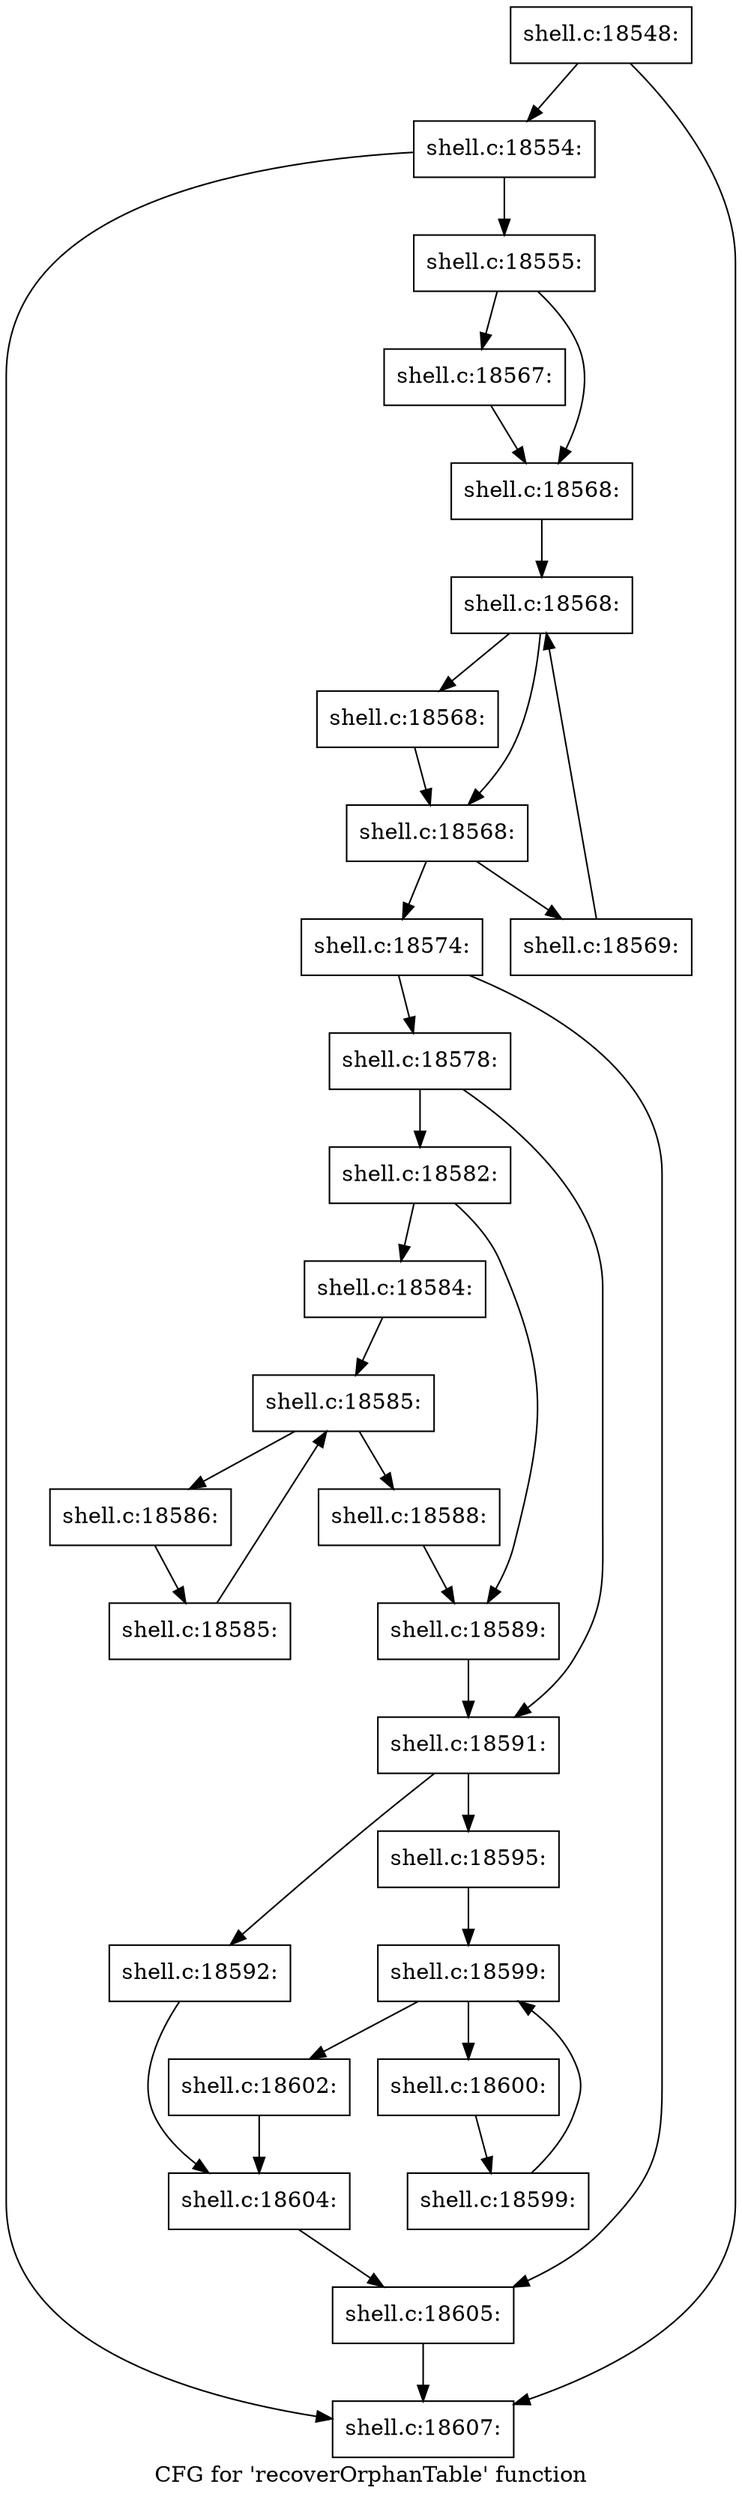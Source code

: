 digraph "CFG for 'recoverOrphanTable' function" {
	label="CFG for 'recoverOrphanTable' function";

	Node0x56027716c090 [shape=record,label="{shell.c:18548:}"];
	Node0x56027716c090 -> Node0x5602769d2140;
	Node0x56027716c090 -> Node0x5602769d20f0;
	Node0x5602769d2140 [shape=record,label="{shell.c:18554:}"];
	Node0x5602769d2140 -> Node0x5602769d20a0;
	Node0x5602769d2140 -> Node0x5602769d20f0;
	Node0x5602769d20a0 [shape=record,label="{shell.c:18555:}"];
	Node0x5602769d20a0 -> Node0x5602769d3d90;
	Node0x5602769d20a0 -> Node0x5602769d3de0;
	Node0x5602769d3d90 [shape=record,label="{shell.c:18567:}"];
	Node0x5602769d3d90 -> Node0x5602769d3de0;
	Node0x5602769d3de0 [shape=record,label="{shell.c:18568:}"];
	Node0x5602769d3de0 -> Node0x5602769d4240;
	Node0x5602769d4240 [shape=record,label="{shell.c:18568:}"];
	Node0x5602769d4240 -> Node0x5602769d4510;
	Node0x5602769d4240 -> Node0x5602769d44c0;
	Node0x5602769d4510 [shape=record,label="{shell.c:18568:}"];
	Node0x5602769d4510 -> Node0x5602769d44c0;
	Node0x5602769d44c0 [shape=record,label="{shell.c:18568:}"];
	Node0x5602769d44c0 -> Node0x5602769d4c60;
	Node0x5602769d44c0 -> Node0x5602769d4440;
	Node0x5602769d4c60 [shape=record,label="{shell.c:18569:}"];
	Node0x5602769d4c60 -> Node0x5602769d4240;
	Node0x5602769d4440 [shape=record,label="{shell.c:18574:}"];
	Node0x5602769d4440 -> Node0x5602769d5a20;
	Node0x5602769d4440 -> Node0x5602769d6200;
	Node0x5602769d5a20 [shape=record,label="{shell.c:18578:}"];
	Node0x5602769d5a20 -> Node0x5602769d7060;
	Node0x5602769d5a20 -> Node0x5602769d70b0;
	Node0x5602769d7060 [shape=record,label="{shell.c:18582:}"];
	Node0x5602769d7060 -> Node0x5602769d7bf0;
	Node0x5602769d7060 -> Node0x5602769d7c40;
	Node0x5602769d7bf0 [shape=record,label="{shell.c:18584:}"];
	Node0x5602769d7bf0 -> Node0x56027719be70;
	Node0x56027719be70 [shape=record,label="{shell.c:18585:}"];
	Node0x56027719be70 -> Node0x56027719c090;
	Node0x56027719be70 -> Node0x56027719bb60;
	Node0x56027719c090 [shape=record,label="{shell.c:18586:}"];
	Node0x56027719c090 -> Node0x56027719c000;
	Node0x56027719c000 [shape=record,label="{shell.c:18585:}"];
	Node0x56027719c000 -> Node0x56027719be70;
	Node0x56027719bb60 [shape=record,label="{shell.c:18588:}"];
	Node0x56027719bb60 -> Node0x5602769d7c40;
	Node0x5602769d7c40 [shape=record,label="{shell.c:18589:}"];
	Node0x5602769d7c40 -> Node0x5602769d70b0;
	Node0x5602769d70b0 [shape=record,label="{shell.c:18591:}"];
	Node0x5602769d70b0 -> Node0x56027719d660;
	Node0x5602769d70b0 -> Node0x56027719d700;
	Node0x56027719d660 [shape=record,label="{shell.c:18592:}"];
	Node0x56027719d660 -> Node0x56027719d6b0;
	Node0x56027719d700 [shape=record,label="{shell.c:18595:}"];
	Node0x56027719d700 -> Node0x56027719e6f0;
	Node0x56027719e6f0 [shape=record,label="{shell.c:18599:}"];
	Node0x56027719e6f0 -> Node0x56027719e910;
	Node0x56027719e6f0 -> Node0x56027719e540;
	Node0x56027719e910 [shape=record,label="{shell.c:18600:}"];
	Node0x56027719e910 -> Node0x56027719e880;
	Node0x56027719e880 [shape=record,label="{shell.c:18599:}"];
	Node0x56027719e880 -> Node0x56027719e6f0;
	Node0x56027719e540 [shape=record,label="{shell.c:18602:}"];
	Node0x56027719e540 -> Node0x56027719d6b0;
	Node0x56027719d6b0 [shape=record,label="{shell.c:18604:}"];
	Node0x56027719d6b0 -> Node0x5602769d6200;
	Node0x5602769d6200 [shape=record,label="{shell.c:18605:}"];
	Node0x5602769d6200 -> Node0x5602769d20f0;
	Node0x5602769d20f0 [shape=record,label="{shell.c:18607:}"];
}
